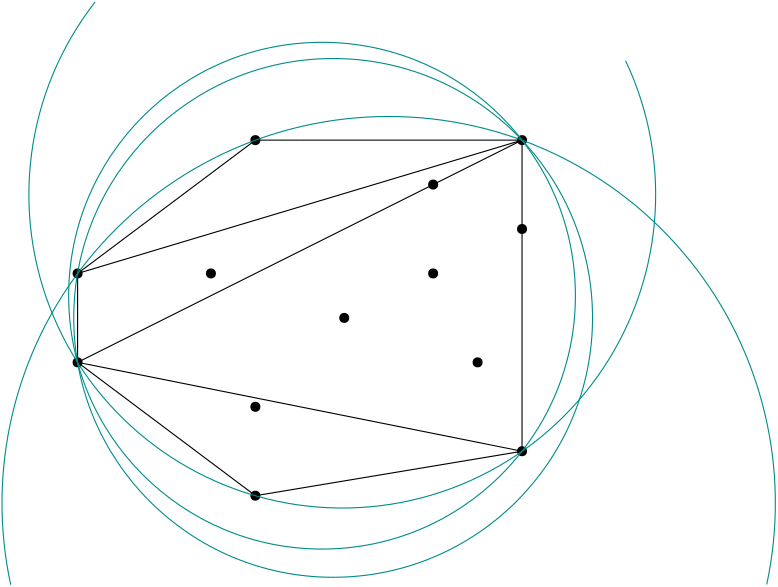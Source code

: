 <?xml version="1.0"?>
<!DOCTYPE ipe SYSTEM "ipe.dtd">
<ipe version="70005" creator="Ipe 7.1.1">
<info created="D:20130701121531" modified="D:20130701183904"/>
<ipestyle name="basic">
<symbol name="arrow/arc(spx)">
<path stroke="sym-stroke" fill="sym-stroke" pen="sym-pen">
0 0 m
-1 0.333 l
-1 -0.333 l
h
</path>
</symbol>
<symbol name="arrow/farc(spx)">
<path stroke="sym-stroke" fill="white" pen="sym-pen">
0 0 m
-1 0.333 l
-1 -0.333 l
h
</path>
</symbol>
<symbol name="mark/circle(sx)" transformations="translations">
<path fill="sym-stroke">
0.6 0 0 0.6 0 0 e
0.4 0 0 0.4 0 0 e
</path>
</symbol>
<symbol name="mark/disk(sx)" transformations="translations">
<path fill="sym-stroke">
0.6 0 0 0.6 0 0 e
</path>
</symbol>
<symbol name="mark/fdisk(sfx)" transformations="translations">
<group>
<path fill="sym-fill">
0.5 0 0 0.5 0 0 e
</path>
<path fill="sym-stroke" fillrule="eofill">
0.6 0 0 0.6 0 0 e
0.4 0 0 0.4 0 0 e
</path>
</group>
</symbol>
<symbol name="mark/box(sx)" transformations="translations">
<path fill="sym-stroke" fillrule="eofill">
-0.6 -0.6 m
0.6 -0.6 l
0.6 0.6 l
-0.6 0.6 l
h
-0.4 -0.4 m
0.4 -0.4 l
0.4 0.4 l
-0.4 0.4 l
h
</path>
</symbol>
<symbol name="mark/square(sx)" transformations="translations">
<path fill="sym-stroke">
-0.6 -0.6 m
0.6 -0.6 l
0.6 0.6 l
-0.6 0.6 l
h
</path>
</symbol>
<symbol name="mark/fsquare(sfx)" transformations="translations">
<group>
<path fill="sym-fill">
-0.5 -0.5 m
0.5 -0.5 l
0.5 0.5 l
-0.5 0.5 l
h
</path>
<path fill="sym-stroke" fillrule="eofill">
-0.6 -0.6 m
0.6 -0.6 l
0.6 0.6 l
-0.6 0.6 l
h
-0.4 -0.4 m
0.4 -0.4 l
0.4 0.4 l
-0.4 0.4 l
h
</path>
</group>
</symbol>
<symbol name="mark/cross(sx)" transformations="translations">
<group>
<path fill="sym-stroke">
-0.43 -0.57 m
0.57 0.43 l
0.43 0.57 l
-0.57 -0.43 l
h
</path>
<path fill="sym-stroke">
-0.43 0.57 m
0.57 -0.43 l
0.43 -0.57 l
-0.57 0.43 l
h
</path>
</group>
</symbol>
<symbol name="arrow/fnormal(spx)">
<path stroke="sym-stroke" fill="white" pen="sym-pen">
0 0 m
-1 0.333 l
-1 -0.333 l
h
</path>
</symbol>
<symbol name="arrow/pointed(spx)">
<path stroke="sym-stroke" fill="sym-stroke" pen="sym-pen">
0 0 m
-1 0.333 l
-0.8 0 l
-1 -0.333 l
h
</path>
</symbol>
<symbol name="arrow/fpointed(spx)">
<path stroke="sym-stroke" fill="white" pen="sym-pen">
0 0 m
-1 0.333 l
-0.8 0 l
-1 -0.333 l
h
</path>
</symbol>
<symbol name="arrow/linear(spx)">
<path stroke="sym-stroke" pen="sym-pen">
-1 0.333 m
0 0 l
-1 -0.333 l
</path>
</symbol>
<symbol name="arrow/fdouble(spx)">
<path stroke="sym-stroke" fill="white" pen="sym-pen">
0 0 m
-1 0.333 l
-1 -0.333 l
h
-1 0 m
-2 0.333 l
-2 -0.333 l
h
</path>
</symbol>
<symbol name="arrow/double(spx)">
<path stroke="sym-stroke" fill="sym-stroke" pen="sym-pen">
0 0 m
-1 0.333 l
-1 -0.333 l
h
-1 0 m
-2 0.333 l
-2 -0.333 l
h
</path>
</symbol>
<pen name="heavier" value="0.8"/>
<pen name="fat" value="1.2"/>
<pen name="ultrafat" value="2"/>
<symbolsize name="large" value="5"/>
<symbolsize name="small" value="2"/>
<symbolsize name="tiny" value="1.1"/>
<arrowsize name="large" value="10"/>
<arrowsize name="small" value="5"/>
<arrowsize name="tiny" value="3"/>
<color name="red" value="1 0 0"/>
<color name="green" value="0 1 0"/>
<color name="blue" value="0 0 1"/>
<color name="yellow" value="1 1 0"/>
<color name="orange" value="1 0.647 0"/>
<color name="gold" value="1 0.843 0"/>
<color name="purple" value="0.627 0.125 0.941"/>
<color name="gray" value="0.745"/>
<color name="brown" value="0.647 0.165 0.165"/>
<color name="navy" value="0 0 0.502"/>
<color name="pink" value="1 0.753 0.796"/>
<color name="seagreen" value="0.18 0.545 0.341"/>
<color name="turquoise" value="0.251 0.878 0.816"/>
<color name="violet" value="0.933 0.51 0.933"/>
<color name="darkblue" value="0 0 0.545"/>
<color name="darkcyan" value="0 0.545 0.545"/>
<color name="darkgray" value="0.663"/>
<color name="darkgreen" value="0 0.392 0"/>
<color name="darkmagenta" value="0.545 0 0.545"/>
<color name="darkorange" value="1 0.549 0"/>
<color name="darkred" value="0.545 0 0"/>
<color name="lightblue" value="0.678 0.847 0.902"/>
<color name="lightcyan" value="0.878 1 1"/>
<color name="lightgray" value="0.827"/>
<color name="lightgreen" value="0.565 0.933 0.565"/>
<color name="lightyellow" value="1 1 0.878"/>
<dashstyle name="dashed" value="[4] 0"/>
<dashstyle name="dotted" value="[1 3] 0"/>
<dashstyle name="dash dotted" value="[4 2 1 2] 0"/>
<dashstyle name="dash dot dotted" value="[4 2 1 2 1 2] 0"/>
<textsize name="large" value="\large"/>
<textsize name="Large" value="\Large"/>
<textsize name="LARGE" value="\LARGE"/>
<textsize name="huge" value="\huge"/>
<textsize name="Huge" value="\Huge"/>
<textsize name="small" value="\small"/>
<textsize name="footnote" value="\footnotesize"/>
<textsize name="tiny" value="\tiny"/>
<textstyle name="center" begin="\begin{center}" end="\end{center}"/>
<textstyle name="itemize" begin="\begin{itemize}" end="\end{itemize}"/>
<textstyle name="item" begin="\begin{itemize}\item{}" end="\end{itemize}"/>
<gridsize name="4 pts" value="4"/>
<gridsize name="8 pts (~3 mm)" value="8"/>
<gridsize name="16 pts (~6 mm)" value="16"/>
<gridsize name="32 pts (~12 mm)" value="32"/>
<gridsize name="10 pts (~3.5 mm)" value="10"/>
<gridsize name="20 pts (~7 mm)" value="20"/>
<gridsize name="14 pts (~5 mm)" value="14"/>
<gridsize name="28 pts (~10 mm)" value="28"/>
<gridsize name="56 pts (~20 mm)" value="56"/>
<anglesize name="90 deg" value="90"/>
<anglesize name="60 deg" value="60"/>
<anglesize name="45 deg" value="45"/>
<anglesize name="30 deg" value="30"/>
<anglesize name="22.5 deg" value="22.5"/>
<tiling name="falling" angle="-60" step="4" width="1"/>
<tiling name="rising" angle="30" step="4" width="1"/>
</ipestyle>
<page>
<layer name="alpha"/>
<layer name="beta"/>
<layer name="gamma"/>
<layer name="delta"/>
<layer name="epsilon"/>
<view layers="alpha delta" active="delta"/>
<use layer="alpha" name="mark/disk(sx)" pos="224 688" size="normal" stroke="black"/>
<use name="mark/disk(sx)" pos="160 640" size="normal" stroke="black"/>
<use name="mark/disk(sx)" pos="224 560" size="normal" stroke="black"/>
<use name="mark/disk(sx)" pos="320 576" size="normal" stroke="black"/>
<use name="mark/disk(sx)" pos="256 624" size="normal" stroke="black"/>
<use name="mark/disk(sx)" pos="208 640" size="normal" stroke="black"/>
<use name="mark/disk(sx)" pos="320 656" size="normal" stroke="black"/>
<use name="mark/disk(sx)" pos="320 688" size="normal" stroke="black"/>
<use name="mark/disk(sx)" pos="288 672" size="normal" stroke="black"/>
<use name="mark/disk(sx)" pos="288 640" size="normal" stroke="black"/>
<use name="mark/disk(sx)" pos="304 608" size="normal" stroke="black"/>
<use name="mark/disk(sx)" pos="160 608" size="normal" stroke="black"/>
<use name="mark/disk(sx)" pos="224 592" size="normal" stroke="black"/>
<group layer="beta">
<path stroke="darkcyan">
320 656 m
304 608 l
</path>
<path stroke="darkcyan">
320 576 m
320 656 l
</path>
<path stroke="darkcyan">
304 608 m
320 576 l
</path>
<path stroke="darkcyan">
224 560 m
304 608 l
</path>
<path stroke="darkcyan">
288 640 m
320 656 l
</path>
<path stroke="darkcyan">
288 672 m
320 656 l
</path>
<path stroke="darkcyan">
320 688 m
320 656 l
</path>
<path stroke="darkcyan">
224 592 m
304 608 l
</path>
<path stroke="darkcyan">
256 624 m
224 592 l
</path>
<path stroke="darkcyan">
288 672 m
320 688 l
</path>
<path stroke="darkcyan">
224 688 m
288 672 l
</path>
<path stroke="darkcyan">
304 608 m
288 640 l
</path>
<path stroke="darkcyan">
256 624 m
304 608 l
</path>
<path stroke="darkcyan">
208 640 m
256 624 l
</path>
<path stroke="darkcyan">
256 624 m
224 688 l
</path>
<path stroke="darkcyan">
256 624 m
288 640 l
</path>
<path stroke="darkcyan">
288 672 m
256 624 l
</path>
<path stroke="darkcyan">
288 640 m
288 672 l
</path>
<path stroke="darkcyan">
224 688 m
320 688 l
</path>
<path stroke="darkcyan">
208 640 m
224 688 l
</path>
<path stroke="darkcyan">
160 640 m
208 640 l
</path>
<path stroke="darkcyan">
224 592 m
208 640 l
</path>
<path stroke="darkcyan">
208 640 m
160 608 l
</path>
<path stroke="darkcyan">
320 576 m
224 560 l
</path>
<path stroke="darkcyan">
160 608 m
160 640 l
</path>
<path stroke="darkcyan">
160 640 m
224 688 l
</path>
<path stroke="darkcyan">
224 560 m
224 592 l
</path>
<path stroke="darkcyan">
224 592 m
160 608 l
</path>
<path stroke="darkcyan">
224 560 m
160 608 l
</path>
</group>
<group layer="gamma">
<path stroke="darkblue">
360 616 m
312 632 l
</path>
<path stroke="darkblue">
360 616 m
271.385 571.692 l
</path>
<path stroke="darkblue">
268.8 576 m
271.385 571.692 l
</path>
<path stroke="darkblue">
300 656 m
312 632 l
</path>
<path stroke="darkblue">
308 672 m
300 656 l
</path>
<path stroke="darkblue">
268 580 m
268.8 576 l
</path>
<path stroke="darkblue">
268 580 m
228 620 l
</path>
<path stroke="darkblue">
275 738 m
308 672 l
</path>
<path stroke="darkblue">
270.5 738 m
251.429 661.714 l
</path>
<path stroke="darkblue">
280 616 m
312 632 l
</path>
<path stroke="darkblue">
280 616 m
268 580 l
</path>
<path stroke="darkblue">
240 656 m
228 620 l
</path>
<path stroke="darkblue">
240 656 m
251.429 661.714 l
</path>
<path stroke="darkblue">
260 656 m
280 616 l
</path>
<path stroke="darkblue">
260 656 m
251.429 661.714 l
</path>
<path stroke="darkblue">
260 656 m
300 656 l
</path>
<path stroke="darkblue">
184 674.667 m
240 656 l
</path>
<path stroke="darkblue">
184 674.667 m
184 624 l
</path>
<path stroke="darkblue">
194.182 608.727 m
228 620 l
</path>
<path stroke="darkblue">
194.182 608.727 m
184 624 l
</path>
<path stroke="darkblue">
186 576 m
268.8 576 l
</path>
<path stroke="darkblue">
186 576 m
194.182 608.727 l
</path>
<path stroke="darkblue">
360 616 m
370 616 l
</path>
<path stroke="darkblue">
308 672 m
370 672 l
</path>
<path stroke="darkblue">
271.385 571.692 m
281.667 510 l
</path>
<path stroke="darkblue">
184 624 m
110 624 l
</path>
<path stroke="darkblue">
184 674.667 m
136.5 738 l
</path>
<path stroke="darkblue">
186 576 m
136.5 510 l
</path>
</group>
<path layer="delta" stroke="black">
160 640 m
160 608 l
224 560 l
320 576 l
320 688 l
224 688 l
160 640 l
320 688 l
160 608 l
320 576 l
</path>
<path stroke="darkcyan">
93.3809 0 0 93.3809 252 624 e
</path>
<path stroke="darkcyan">
91.214 0 0 91.214 248 632 e
</path>
<path stroke="darkcyan">
357.267 716.618 m
112.82 0 0 -112.82 255.284 668.373 166.313 737.745 a
</path>
<path stroke="darkcyan">
135.923 527.945 m
139.203 0 0 -139.203 271.993 557.312 408.084 528.037 a
</path>
</page>
</ipe>
